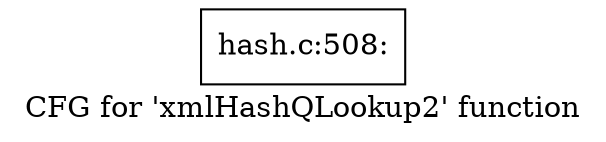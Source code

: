 digraph "CFG for 'xmlHashQLookup2' function" {
	label="CFG for 'xmlHashQLookup2' function";

	Node0x55c4696b99d0 [shape=record,label="{hash.c:508:}"];
}
